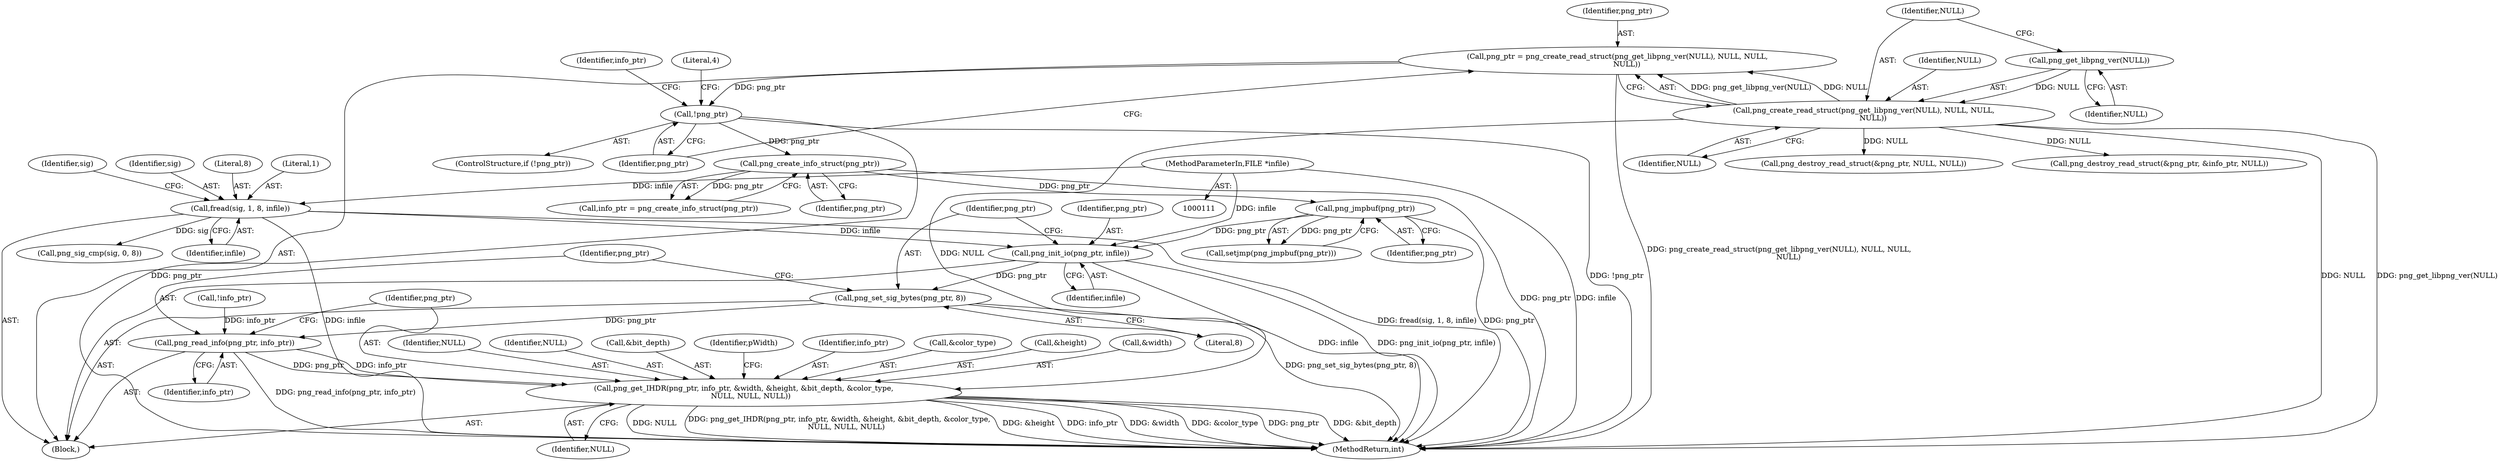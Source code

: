 digraph "0_Android_9d4853418ab2f754c2b63e091c29c5529b8b86ca_1@pointer" {
"1000170" [label="(Call,png_init_io(png_ptr, infile))"];
"1000159" [label="(Call,png_jmpbuf(png_ptr))"];
"1000144" [label="(Call,png_create_info_struct(png_ptr))"];
"1000138" [label="(Call,!png_ptr)"];
"1000129" [label="(Call,png_ptr = png_create_read_struct(png_get_libpng_ver(NULL), NULL, NULL,\n        NULL))"];
"1000131" [label="(Call,png_create_read_struct(png_get_libpng_ver(NULL), NULL, NULL,\n        NULL))"];
"1000132" [label="(Call,png_get_libpng_ver(NULL))"];
"1000117" [label="(Call,fread(sig, 1, 8, infile))"];
"1000112" [label="(MethodParameterIn,FILE *infile)"];
"1000173" [label="(Call,png_set_sig_bytes(png_ptr, 8))"];
"1000176" [label="(Call,png_read_info(png_ptr, info_ptr))"];
"1000179" [label="(Call,png_get_IHDR(png_ptr, info_ptr, &width, &height, &bit_depth, &color_type,\n      NULL, NULL, NULL))"];
"1000130" [label="(Identifier,png_ptr)"];
"1000184" [label="(Call,&height)"];
"1000142" [label="(Call,info_ptr = png_create_info_struct(png_ptr))"];
"1000117" [label="(Call,fread(sig, 1, 8, infile))"];
"1000138" [label="(Call,!png_ptr)"];
"1000145" [label="(Identifier,png_ptr)"];
"1000170" [label="(Call,png_init_io(png_ptr, infile))"];
"1000179" [label="(Call,png_get_IHDR(png_ptr, info_ptr, &width, &height, &bit_depth, &color_type,\n      NULL, NULL, NULL))"];
"1000182" [label="(Call,&width)"];
"1000136" [label="(Identifier,NULL)"];
"1000120" [label="(Literal,8)"];
"1000115" [label="(Block,)"];
"1000144" [label="(Call,png_create_info_struct(png_ptr))"];
"1000180" [label="(Identifier,png_ptr)"];
"1000174" [label="(Identifier,png_ptr)"];
"1000119" [label="(Literal,1)"];
"1000124" [label="(Identifier,sig)"];
"1000133" [label="(Identifier,NULL)"];
"1000118" [label="(Identifier,sig)"];
"1000141" [label="(Literal,4)"];
"1000178" [label="(Identifier,info_ptr)"];
"1000135" [label="(Identifier,NULL)"];
"1000173" [label="(Call,png_set_sig_bytes(png_ptr, 8))"];
"1000129" [label="(Call,png_ptr = png_create_read_struct(png_get_libpng_ver(NULL), NULL, NULL,\n        NULL))"];
"1000123" [label="(Call,png_sig_cmp(sig, 0, 8))"];
"1000190" [label="(Identifier,NULL)"];
"1000191" [label="(Identifier,NULL)"];
"1000186" [label="(Call,&bit_depth)"];
"1000147" [label="(Call,!info_ptr)"];
"1000137" [label="(ControlStructure,if (!png_ptr))"];
"1000176" [label="(Call,png_read_info(png_ptr, info_ptr))"];
"1000131" [label="(Call,png_create_read_struct(png_get_libpng_ver(NULL), NULL, NULL,\n        NULL))"];
"1000150" [label="(Call,png_destroy_read_struct(&png_ptr, NULL, NULL))"];
"1000112" [label="(MethodParameterIn,FILE *infile)"];
"1000159" [label="(Call,png_jmpbuf(png_ptr))"];
"1000175" [label="(Literal,8)"];
"1000172" [label="(Identifier,infile)"];
"1000192" [label="(Identifier,NULL)"];
"1000158" [label="(Call,setjmp(png_jmpbuf(png_ptr)))"];
"1000195" [label="(Identifier,pWidth)"];
"1000181" [label="(Identifier,info_ptr)"];
"1000203" [label="(MethodReturn,int)"];
"1000134" [label="(Identifier,NULL)"];
"1000177" [label="(Identifier,png_ptr)"];
"1000171" [label="(Identifier,png_ptr)"];
"1000139" [label="(Identifier,png_ptr)"];
"1000160" [label="(Identifier,png_ptr)"];
"1000143" [label="(Identifier,info_ptr)"];
"1000162" [label="(Call,png_destroy_read_struct(&png_ptr, &info_ptr, NULL))"];
"1000132" [label="(Call,png_get_libpng_ver(NULL))"];
"1000121" [label="(Identifier,infile)"];
"1000188" [label="(Call,&color_type)"];
"1000170" -> "1000115"  [label="AST: "];
"1000170" -> "1000172"  [label="CFG: "];
"1000171" -> "1000170"  [label="AST: "];
"1000172" -> "1000170"  [label="AST: "];
"1000174" -> "1000170"  [label="CFG: "];
"1000170" -> "1000203"  [label="DDG: infile"];
"1000170" -> "1000203"  [label="DDG: png_init_io(png_ptr, infile)"];
"1000159" -> "1000170"  [label="DDG: png_ptr"];
"1000117" -> "1000170"  [label="DDG: infile"];
"1000112" -> "1000170"  [label="DDG: infile"];
"1000170" -> "1000173"  [label="DDG: png_ptr"];
"1000159" -> "1000158"  [label="AST: "];
"1000159" -> "1000160"  [label="CFG: "];
"1000160" -> "1000159"  [label="AST: "];
"1000158" -> "1000159"  [label="CFG: "];
"1000159" -> "1000203"  [label="DDG: png_ptr"];
"1000159" -> "1000158"  [label="DDG: png_ptr"];
"1000144" -> "1000159"  [label="DDG: png_ptr"];
"1000144" -> "1000142"  [label="AST: "];
"1000144" -> "1000145"  [label="CFG: "];
"1000145" -> "1000144"  [label="AST: "];
"1000142" -> "1000144"  [label="CFG: "];
"1000144" -> "1000203"  [label="DDG: png_ptr"];
"1000144" -> "1000142"  [label="DDG: png_ptr"];
"1000138" -> "1000144"  [label="DDG: png_ptr"];
"1000138" -> "1000137"  [label="AST: "];
"1000138" -> "1000139"  [label="CFG: "];
"1000139" -> "1000138"  [label="AST: "];
"1000141" -> "1000138"  [label="CFG: "];
"1000143" -> "1000138"  [label="CFG: "];
"1000138" -> "1000203"  [label="DDG: !png_ptr"];
"1000138" -> "1000203"  [label="DDG: png_ptr"];
"1000129" -> "1000138"  [label="DDG: png_ptr"];
"1000129" -> "1000115"  [label="AST: "];
"1000129" -> "1000131"  [label="CFG: "];
"1000130" -> "1000129"  [label="AST: "];
"1000131" -> "1000129"  [label="AST: "];
"1000139" -> "1000129"  [label="CFG: "];
"1000129" -> "1000203"  [label="DDG: png_create_read_struct(png_get_libpng_ver(NULL), NULL, NULL,\n        NULL)"];
"1000131" -> "1000129"  [label="DDG: png_get_libpng_ver(NULL)"];
"1000131" -> "1000129"  [label="DDG: NULL"];
"1000131" -> "1000136"  [label="CFG: "];
"1000132" -> "1000131"  [label="AST: "];
"1000134" -> "1000131"  [label="AST: "];
"1000135" -> "1000131"  [label="AST: "];
"1000136" -> "1000131"  [label="AST: "];
"1000131" -> "1000203"  [label="DDG: png_get_libpng_ver(NULL)"];
"1000131" -> "1000203"  [label="DDG: NULL"];
"1000132" -> "1000131"  [label="DDG: NULL"];
"1000131" -> "1000150"  [label="DDG: NULL"];
"1000131" -> "1000162"  [label="DDG: NULL"];
"1000131" -> "1000179"  [label="DDG: NULL"];
"1000132" -> "1000133"  [label="CFG: "];
"1000133" -> "1000132"  [label="AST: "];
"1000134" -> "1000132"  [label="CFG: "];
"1000117" -> "1000115"  [label="AST: "];
"1000117" -> "1000121"  [label="CFG: "];
"1000118" -> "1000117"  [label="AST: "];
"1000119" -> "1000117"  [label="AST: "];
"1000120" -> "1000117"  [label="AST: "];
"1000121" -> "1000117"  [label="AST: "];
"1000124" -> "1000117"  [label="CFG: "];
"1000117" -> "1000203"  [label="DDG: fread(sig, 1, 8, infile)"];
"1000117" -> "1000203"  [label="DDG: infile"];
"1000112" -> "1000117"  [label="DDG: infile"];
"1000117" -> "1000123"  [label="DDG: sig"];
"1000112" -> "1000111"  [label="AST: "];
"1000112" -> "1000203"  [label="DDG: infile"];
"1000173" -> "1000115"  [label="AST: "];
"1000173" -> "1000175"  [label="CFG: "];
"1000174" -> "1000173"  [label="AST: "];
"1000175" -> "1000173"  [label="AST: "];
"1000177" -> "1000173"  [label="CFG: "];
"1000173" -> "1000203"  [label="DDG: png_set_sig_bytes(png_ptr, 8)"];
"1000173" -> "1000176"  [label="DDG: png_ptr"];
"1000176" -> "1000115"  [label="AST: "];
"1000176" -> "1000178"  [label="CFG: "];
"1000177" -> "1000176"  [label="AST: "];
"1000178" -> "1000176"  [label="AST: "];
"1000180" -> "1000176"  [label="CFG: "];
"1000176" -> "1000203"  [label="DDG: png_read_info(png_ptr, info_ptr)"];
"1000147" -> "1000176"  [label="DDG: info_ptr"];
"1000176" -> "1000179"  [label="DDG: png_ptr"];
"1000176" -> "1000179"  [label="DDG: info_ptr"];
"1000179" -> "1000115"  [label="AST: "];
"1000179" -> "1000192"  [label="CFG: "];
"1000180" -> "1000179"  [label="AST: "];
"1000181" -> "1000179"  [label="AST: "];
"1000182" -> "1000179"  [label="AST: "];
"1000184" -> "1000179"  [label="AST: "];
"1000186" -> "1000179"  [label="AST: "];
"1000188" -> "1000179"  [label="AST: "];
"1000190" -> "1000179"  [label="AST: "];
"1000191" -> "1000179"  [label="AST: "];
"1000192" -> "1000179"  [label="AST: "];
"1000195" -> "1000179"  [label="CFG: "];
"1000179" -> "1000203"  [label="DDG: &bit_depth"];
"1000179" -> "1000203"  [label="DDG: NULL"];
"1000179" -> "1000203"  [label="DDG: png_get_IHDR(png_ptr, info_ptr, &width, &height, &bit_depth, &color_type,\n      NULL, NULL, NULL)"];
"1000179" -> "1000203"  [label="DDG: &height"];
"1000179" -> "1000203"  [label="DDG: info_ptr"];
"1000179" -> "1000203"  [label="DDG: &width"];
"1000179" -> "1000203"  [label="DDG: &color_type"];
"1000179" -> "1000203"  [label="DDG: png_ptr"];
}
